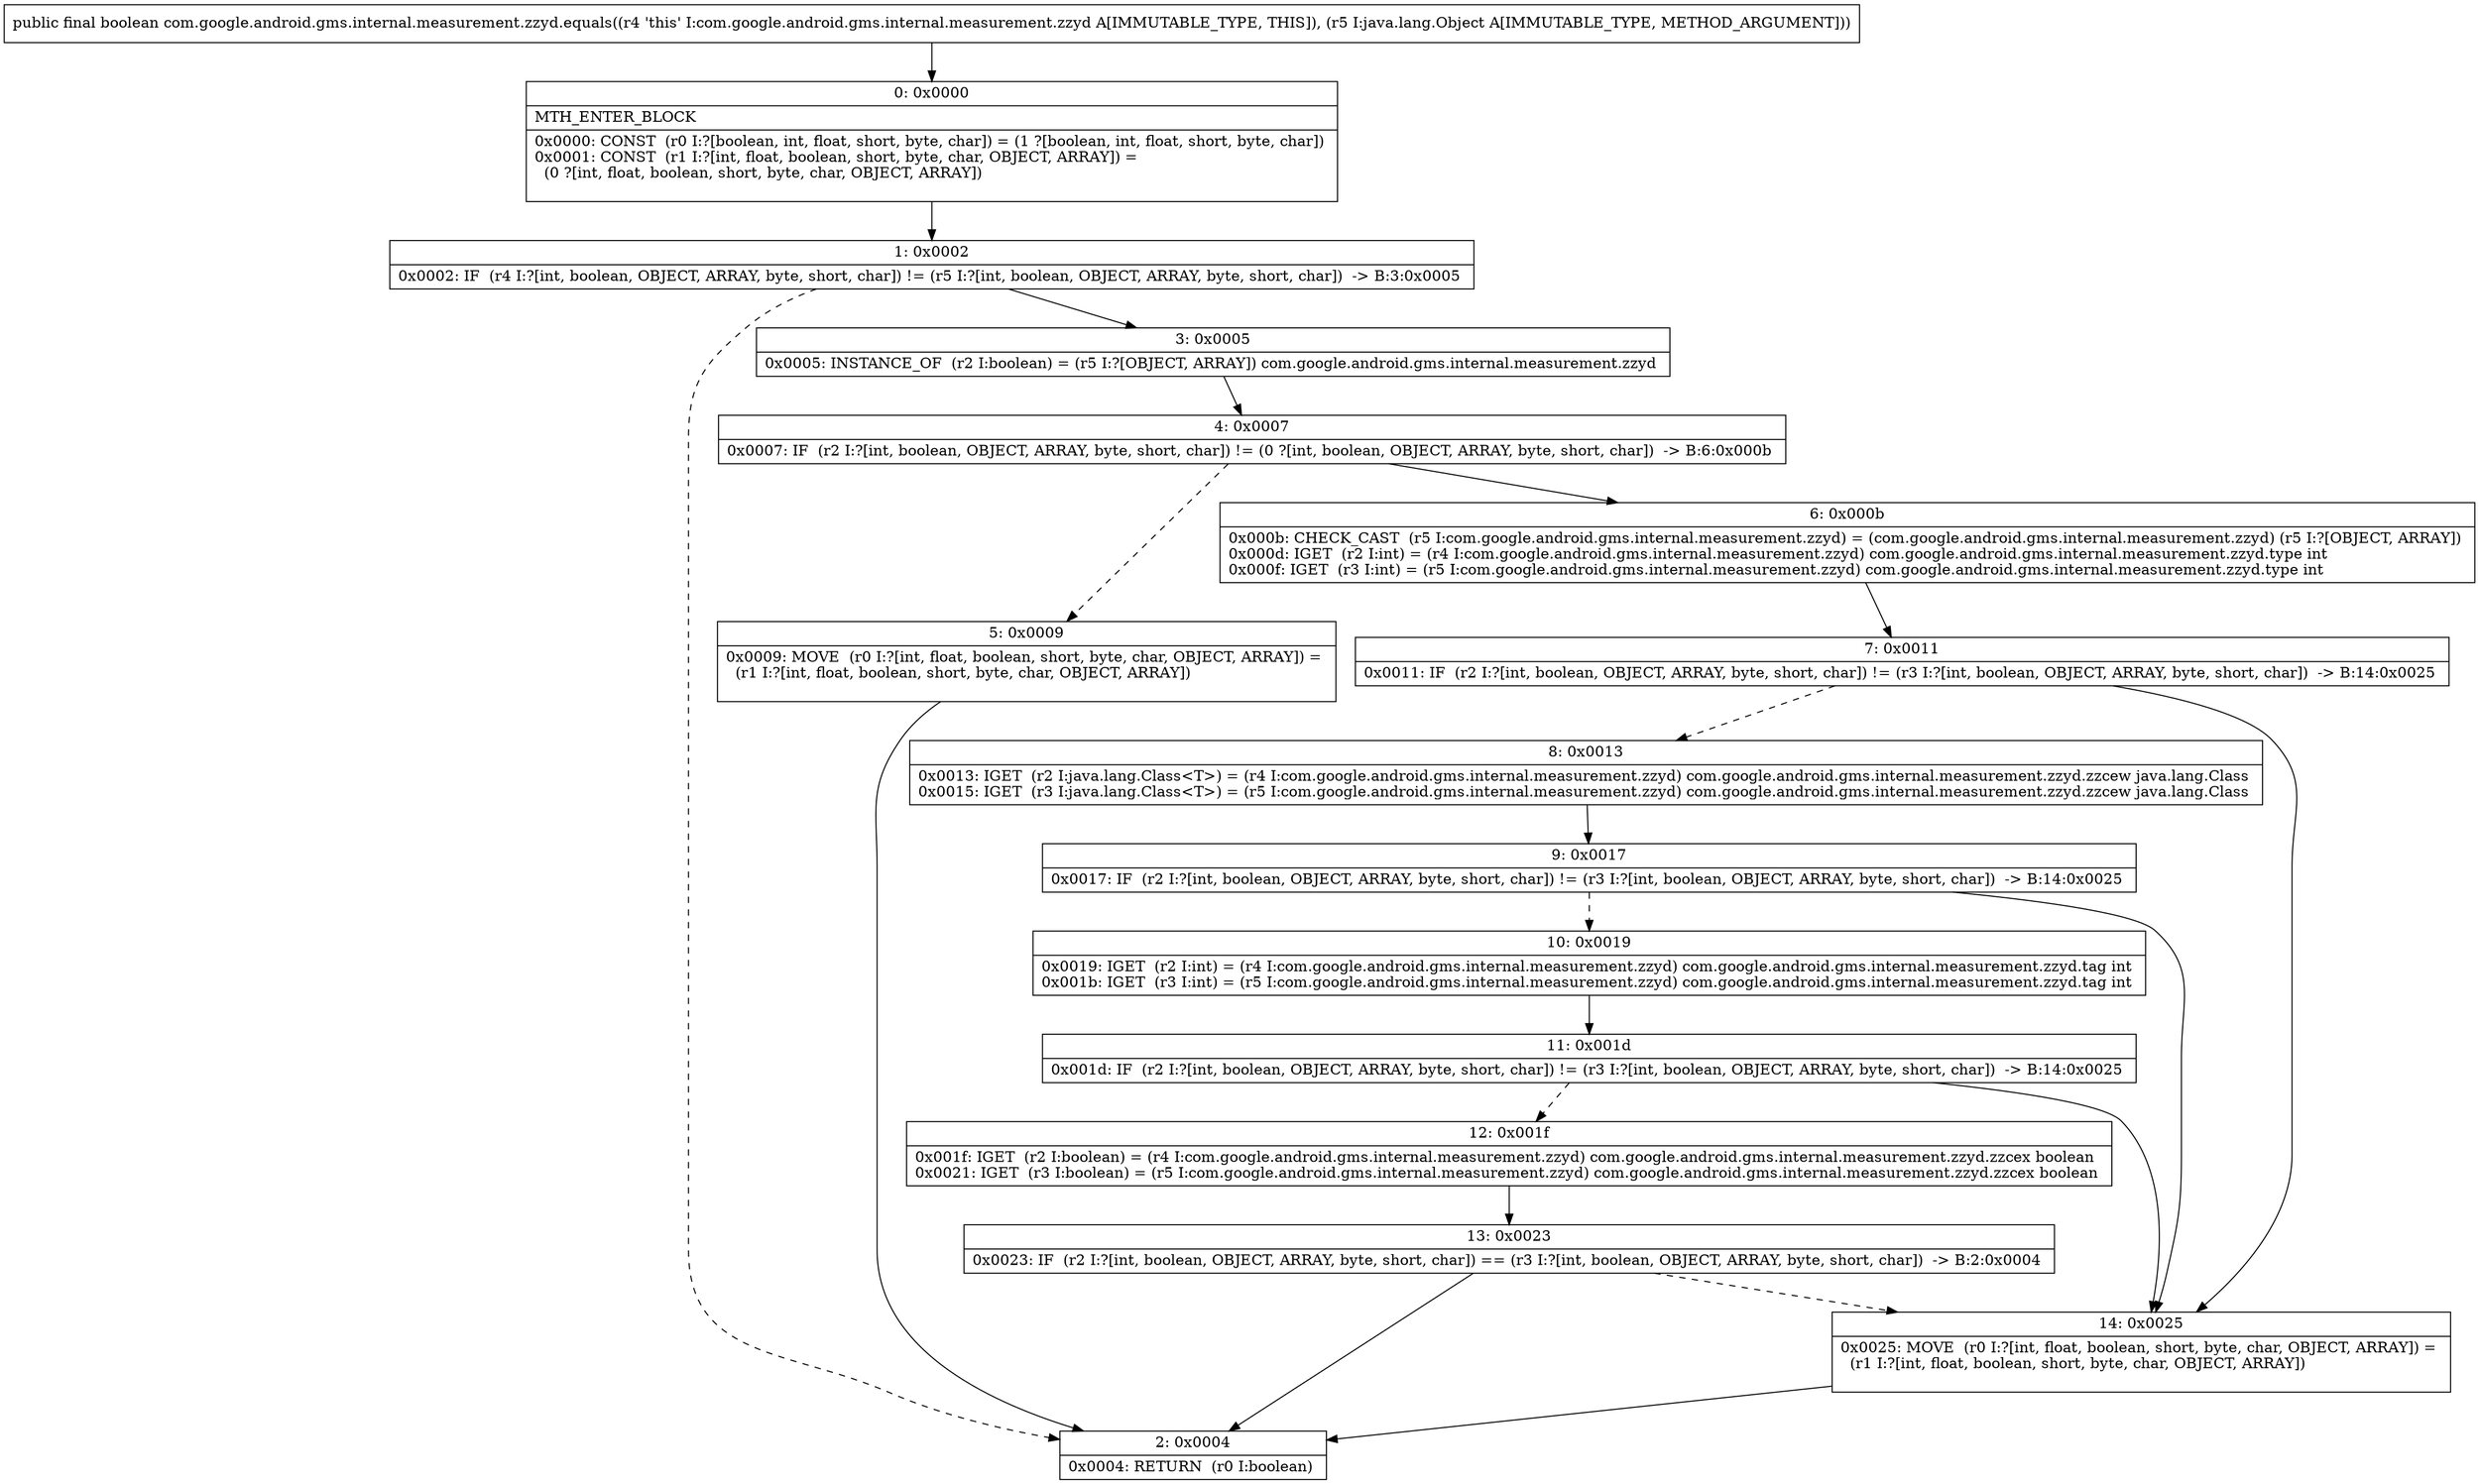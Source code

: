digraph "CFG forcom.google.android.gms.internal.measurement.zzyd.equals(Ljava\/lang\/Object;)Z" {
Node_0 [shape=record,label="{0\:\ 0x0000|MTH_ENTER_BLOCK\l|0x0000: CONST  (r0 I:?[boolean, int, float, short, byte, char]) = (1 ?[boolean, int, float, short, byte, char]) \l0x0001: CONST  (r1 I:?[int, float, boolean, short, byte, char, OBJECT, ARRAY]) = \l  (0 ?[int, float, boolean, short, byte, char, OBJECT, ARRAY])\l \l}"];
Node_1 [shape=record,label="{1\:\ 0x0002|0x0002: IF  (r4 I:?[int, boolean, OBJECT, ARRAY, byte, short, char]) != (r5 I:?[int, boolean, OBJECT, ARRAY, byte, short, char])  \-\> B:3:0x0005 \l}"];
Node_2 [shape=record,label="{2\:\ 0x0004|0x0004: RETURN  (r0 I:boolean) \l}"];
Node_3 [shape=record,label="{3\:\ 0x0005|0x0005: INSTANCE_OF  (r2 I:boolean) = (r5 I:?[OBJECT, ARRAY]) com.google.android.gms.internal.measurement.zzyd \l}"];
Node_4 [shape=record,label="{4\:\ 0x0007|0x0007: IF  (r2 I:?[int, boolean, OBJECT, ARRAY, byte, short, char]) != (0 ?[int, boolean, OBJECT, ARRAY, byte, short, char])  \-\> B:6:0x000b \l}"];
Node_5 [shape=record,label="{5\:\ 0x0009|0x0009: MOVE  (r0 I:?[int, float, boolean, short, byte, char, OBJECT, ARRAY]) = \l  (r1 I:?[int, float, boolean, short, byte, char, OBJECT, ARRAY])\l \l}"];
Node_6 [shape=record,label="{6\:\ 0x000b|0x000b: CHECK_CAST  (r5 I:com.google.android.gms.internal.measurement.zzyd) = (com.google.android.gms.internal.measurement.zzyd) (r5 I:?[OBJECT, ARRAY]) \l0x000d: IGET  (r2 I:int) = (r4 I:com.google.android.gms.internal.measurement.zzyd) com.google.android.gms.internal.measurement.zzyd.type int \l0x000f: IGET  (r3 I:int) = (r5 I:com.google.android.gms.internal.measurement.zzyd) com.google.android.gms.internal.measurement.zzyd.type int \l}"];
Node_7 [shape=record,label="{7\:\ 0x0011|0x0011: IF  (r2 I:?[int, boolean, OBJECT, ARRAY, byte, short, char]) != (r3 I:?[int, boolean, OBJECT, ARRAY, byte, short, char])  \-\> B:14:0x0025 \l}"];
Node_8 [shape=record,label="{8\:\ 0x0013|0x0013: IGET  (r2 I:java.lang.Class\<T\>) = (r4 I:com.google.android.gms.internal.measurement.zzyd) com.google.android.gms.internal.measurement.zzyd.zzcew java.lang.Class \l0x0015: IGET  (r3 I:java.lang.Class\<T\>) = (r5 I:com.google.android.gms.internal.measurement.zzyd) com.google.android.gms.internal.measurement.zzyd.zzcew java.lang.Class \l}"];
Node_9 [shape=record,label="{9\:\ 0x0017|0x0017: IF  (r2 I:?[int, boolean, OBJECT, ARRAY, byte, short, char]) != (r3 I:?[int, boolean, OBJECT, ARRAY, byte, short, char])  \-\> B:14:0x0025 \l}"];
Node_10 [shape=record,label="{10\:\ 0x0019|0x0019: IGET  (r2 I:int) = (r4 I:com.google.android.gms.internal.measurement.zzyd) com.google.android.gms.internal.measurement.zzyd.tag int \l0x001b: IGET  (r3 I:int) = (r5 I:com.google.android.gms.internal.measurement.zzyd) com.google.android.gms.internal.measurement.zzyd.tag int \l}"];
Node_11 [shape=record,label="{11\:\ 0x001d|0x001d: IF  (r2 I:?[int, boolean, OBJECT, ARRAY, byte, short, char]) != (r3 I:?[int, boolean, OBJECT, ARRAY, byte, short, char])  \-\> B:14:0x0025 \l}"];
Node_12 [shape=record,label="{12\:\ 0x001f|0x001f: IGET  (r2 I:boolean) = (r4 I:com.google.android.gms.internal.measurement.zzyd) com.google.android.gms.internal.measurement.zzyd.zzcex boolean \l0x0021: IGET  (r3 I:boolean) = (r5 I:com.google.android.gms.internal.measurement.zzyd) com.google.android.gms.internal.measurement.zzyd.zzcex boolean \l}"];
Node_13 [shape=record,label="{13\:\ 0x0023|0x0023: IF  (r2 I:?[int, boolean, OBJECT, ARRAY, byte, short, char]) == (r3 I:?[int, boolean, OBJECT, ARRAY, byte, short, char])  \-\> B:2:0x0004 \l}"];
Node_14 [shape=record,label="{14\:\ 0x0025|0x0025: MOVE  (r0 I:?[int, float, boolean, short, byte, char, OBJECT, ARRAY]) = \l  (r1 I:?[int, float, boolean, short, byte, char, OBJECT, ARRAY])\l \l}"];
MethodNode[shape=record,label="{public final boolean com.google.android.gms.internal.measurement.zzyd.equals((r4 'this' I:com.google.android.gms.internal.measurement.zzyd A[IMMUTABLE_TYPE, THIS]), (r5 I:java.lang.Object A[IMMUTABLE_TYPE, METHOD_ARGUMENT])) }"];
MethodNode -> Node_0;
Node_0 -> Node_1;
Node_1 -> Node_2[style=dashed];
Node_1 -> Node_3;
Node_3 -> Node_4;
Node_4 -> Node_5[style=dashed];
Node_4 -> Node_6;
Node_5 -> Node_2;
Node_6 -> Node_7;
Node_7 -> Node_8[style=dashed];
Node_7 -> Node_14;
Node_8 -> Node_9;
Node_9 -> Node_10[style=dashed];
Node_9 -> Node_14;
Node_10 -> Node_11;
Node_11 -> Node_12[style=dashed];
Node_11 -> Node_14;
Node_12 -> Node_13;
Node_13 -> Node_2;
Node_13 -> Node_14[style=dashed];
Node_14 -> Node_2;
}

